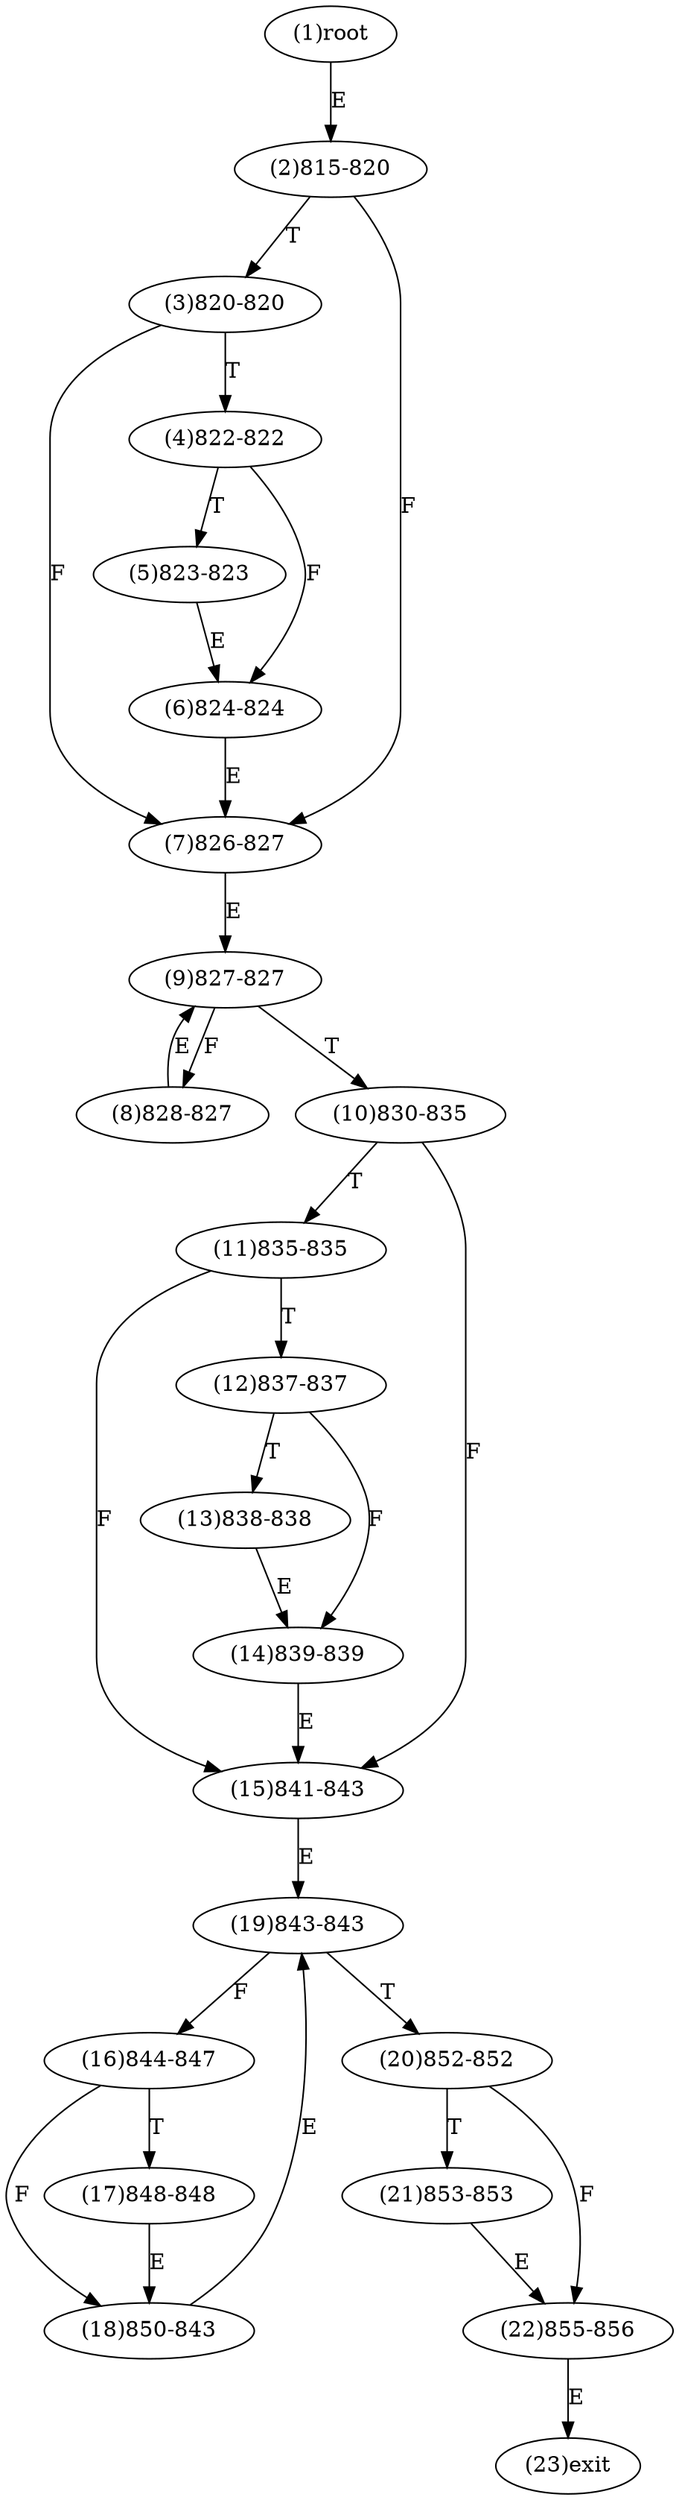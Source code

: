 digraph "" { 
1[ label="(1)root"];
2[ label="(2)815-820"];
3[ label="(3)820-820"];
4[ label="(4)822-822"];
5[ label="(5)823-823"];
6[ label="(6)824-824"];
7[ label="(7)826-827"];
8[ label="(8)828-827"];
9[ label="(9)827-827"];
10[ label="(10)830-835"];
11[ label="(11)835-835"];
12[ label="(12)837-837"];
13[ label="(13)838-838"];
14[ label="(14)839-839"];
15[ label="(15)841-843"];
17[ label="(17)848-848"];
16[ label="(16)844-847"];
19[ label="(19)843-843"];
18[ label="(18)850-843"];
21[ label="(21)853-853"];
20[ label="(20)852-852"];
23[ label="(23)exit"];
22[ label="(22)855-856"];
1->2[ label="E"];
2->7[ label="F"];
2->3[ label="T"];
3->7[ label="F"];
3->4[ label="T"];
4->6[ label="F"];
4->5[ label="T"];
5->6[ label="E"];
6->7[ label="E"];
7->9[ label="E"];
8->9[ label="E"];
9->8[ label="F"];
9->10[ label="T"];
10->15[ label="F"];
10->11[ label="T"];
11->15[ label="F"];
11->12[ label="T"];
12->14[ label="F"];
12->13[ label="T"];
13->14[ label="E"];
14->15[ label="E"];
15->19[ label="E"];
16->18[ label="F"];
16->17[ label="T"];
17->18[ label="E"];
18->19[ label="E"];
19->16[ label="F"];
19->20[ label="T"];
20->22[ label="F"];
20->21[ label="T"];
21->22[ label="E"];
22->23[ label="E"];
}